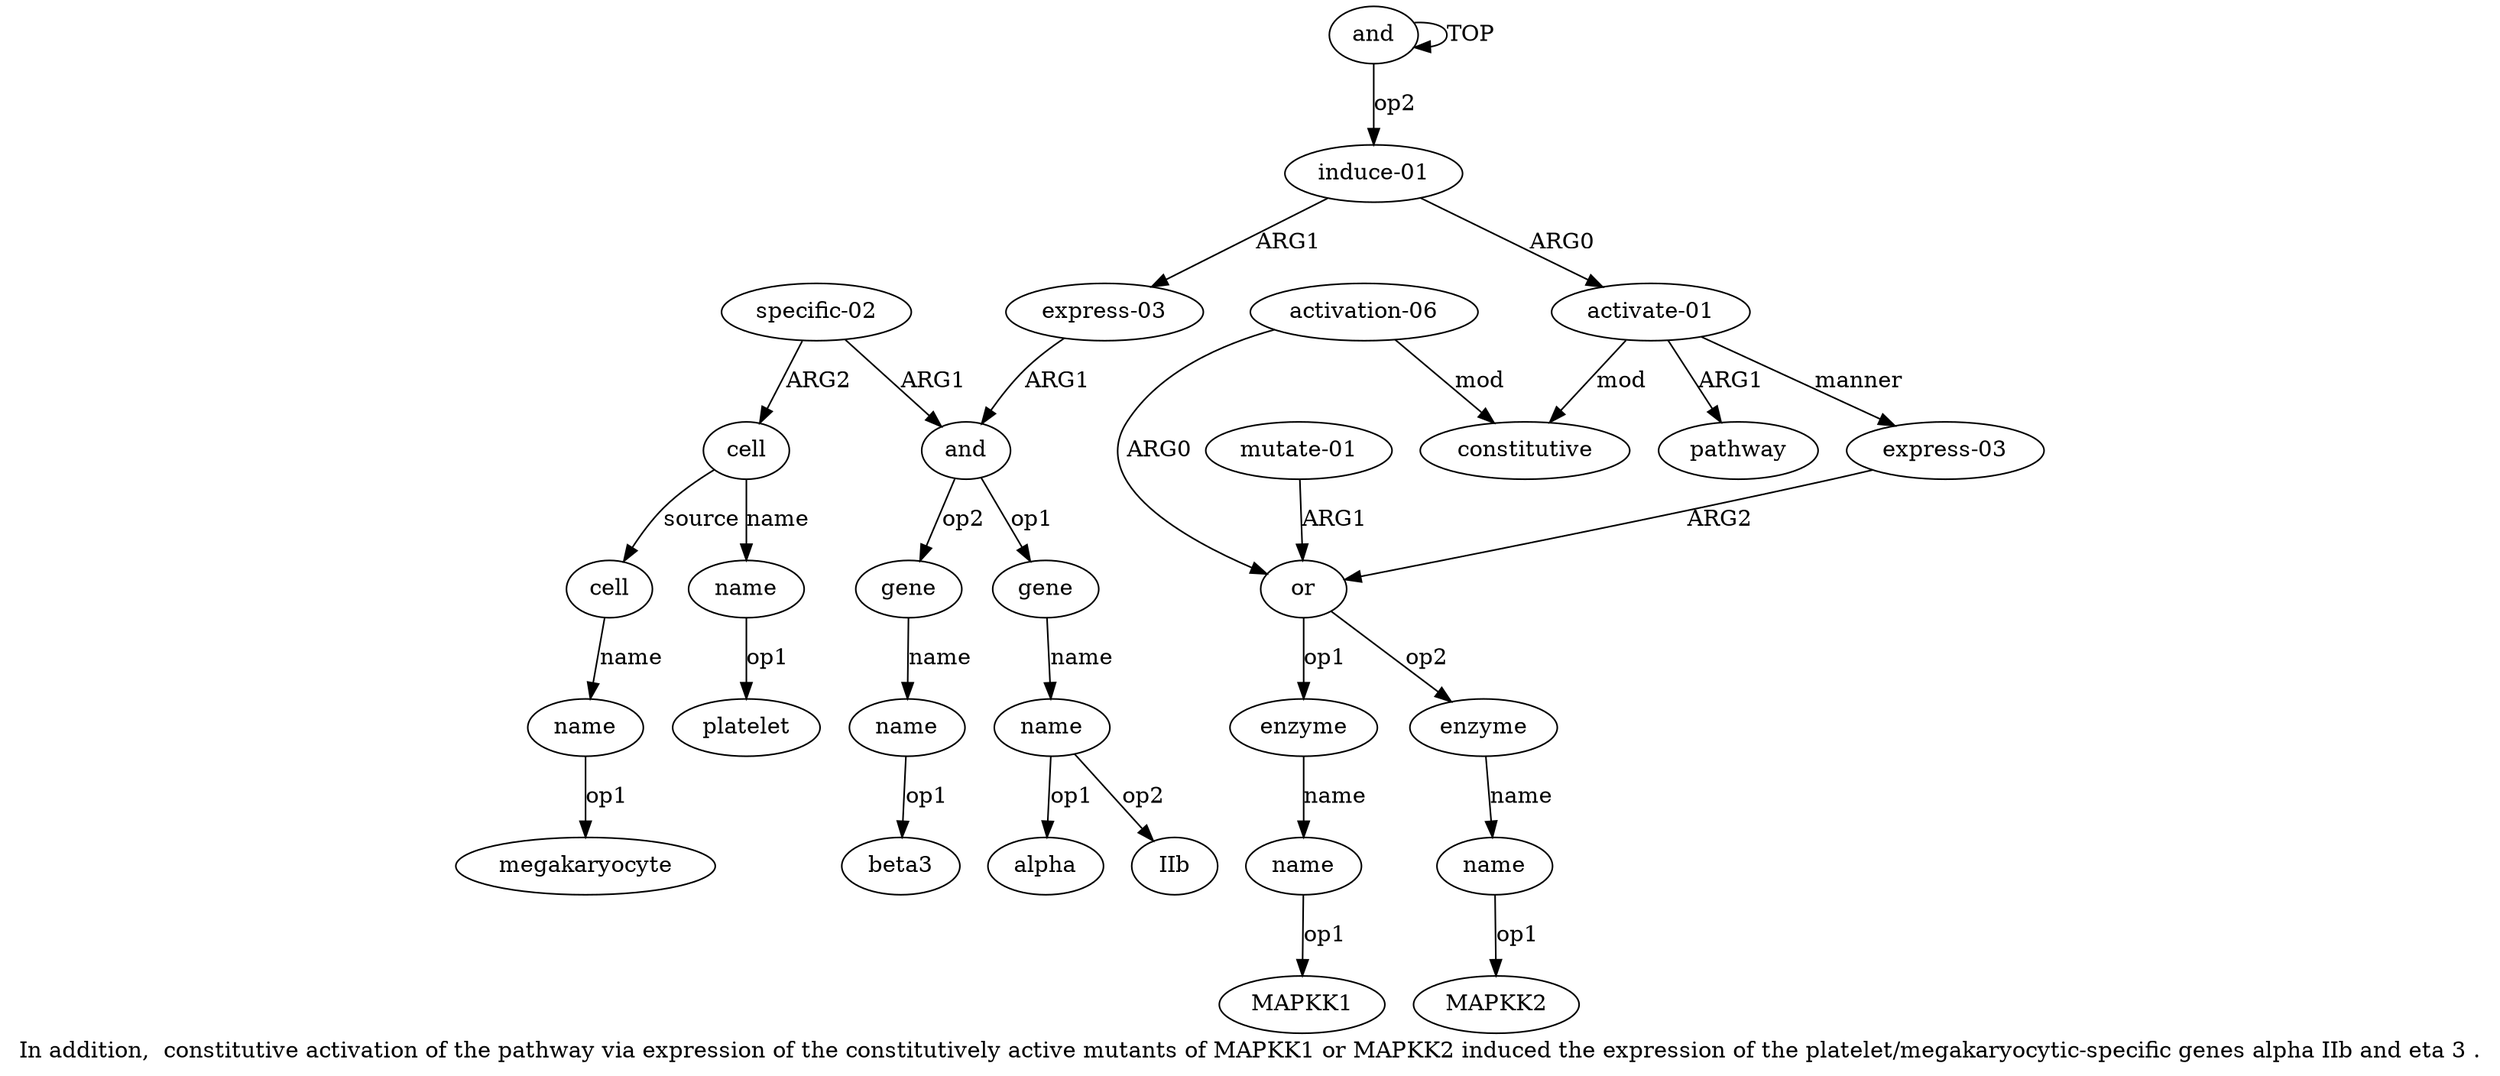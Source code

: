 digraph  {
	graph [label="In addition,  constitutive activation of the pathway via expression of the constitutively active mutants of MAPKK1 or MAPKK2 induced \
the expression of the platelet/megakaryocytic-specific genes alpha IIb and eta 3 ."];
	node [label="\N"];
	a20	 [color=black,
		gold_ind=20,
		gold_label=cell,
		label=cell,
		test_ind=20,
		test_label=cell];
	a21	 [color=black,
		gold_ind=21,
		gold_label=name,
		label=name,
		test_ind=21,
		test_label=name];
	a20 -> a21 [key=0,
	color=black,
	gold_label=name,
	label=name,
	test_label=name];
a22 [color=black,
	gold_ind=22,
	gold_label=cell,
	label=cell,
	test_ind=22,
	test_label=cell];
a20 -> a22 [key=0,
color=black,
gold_label=source,
label=source,
test_label=source];
"a21 platelet" [color=black,
gold_ind=-1,
gold_label=platelet,
label=platelet,
test_ind=-1,
test_label=platelet];
a21 -> "a21 platelet" [key=0,
color=black,
gold_label=op1,
label=op1,
test_label=op1];
a23 [color=black,
gold_ind=23,
gold_label=name,
label=name,
test_ind=23,
test_label=name];
a22 -> a23 [key=0,
color=black,
gold_label=name,
label=name,
test_label=name];
"a23 megakaryocyte" [color=black,
gold_ind=-1,
gold_label=megakaryocyte,
label=megakaryocyte,
test_ind=-1,
test_label=megakaryocyte];
a23 -> "a23 megakaryocyte" [key=0,
color=black,
gold_label=op1,
label=op1,
test_label=op1];
"a8 MAPKK1" [color=black,
gold_ind=-1,
gold_label=MAPKK1,
label=MAPKK1,
test_ind=-1,
test_label=MAPKK1];
"a10 MAPKK2" [color=black,
gold_ind=-1,
gold_label=MAPKK2,
label=MAPKK2,
test_ind=-1,
test_label=MAPKK2];
"a16 alpha" [color=black,
gold_ind=-1,
gold_label=alpha,
label=alpha,
test_ind=-1,
test_label=alpha];
a15 [color=black,
gold_ind=15,
gold_label=gene,
label=gene,
test_ind=15,
test_label=gene];
a16 [color=black,
gold_ind=16,
gold_label=name,
label=name,
test_ind=16,
test_label=name];
a15 -> a16 [key=0,
color=black,
gold_label=name,
label=name,
test_label=name];
a14 [color=black,
gold_ind=14,
gold_label=and,
label=and,
test_ind=14,
test_label=and];
a14 -> a15 [key=0,
color=black,
gold_label=op1,
label=op1,
test_label=op1];
a17 [color=black,
gold_ind=17,
gold_label=gene,
label=gene,
test_ind=17,
test_label=gene];
a14 -> a17 [key=0,
color=black,
gold_label=op2,
label=op2,
test_label=op2];
a18 [color=black,
gold_ind=18,
gold_label=name,
label=name,
test_ind=18,
test_label=name];
a17 -> a18 [key=0,
color=black,
gold_label=name,
label=name,
test_label=name];
a16 -> "a16 alpha" [key=0,
color=black,
gold_label=op1,
label=op1,
test_label=op1];
"a16 IIb" [color=black,
gold_ind=-1,
gold_label=IIb,
label=IIb,
test_ind=-1,
test_label=IIb];
a16 -> "a16 IIb" [key=0,
color=black,
gold_label=op2,
label=op2,
test_label=op2];
a11 [color=black,
gold_ind=11,
gold_label="mutate-01",
label="mutate-01",
test_ind=11,
test_label="mutate-01"];
a6 [color=black,
gold_ind=6,
gold_label=or,
label=or,
test_ind=6,
test_label=or];
a11 -> a6 [key=0,
color=black,
gold_label=ARG1,
label=ARG1,
test_label=ARG1];
a10 [color=black,
gold_ind=10,
gold_label=name,
label=name,
test_ind=10,
test_label=name];
a10 -> "a10 MAPKK2" [key=0,
color=black,
gold_label=op1,
label=op1,
test_label=op1];
a13 [color=black,
gold_ind=13,
gold_label="express-03",
label="express-03",
test_ind=13,
test_label="express-03"];
a13 -> a14 [key=0,
color=black,
gold_label=ARG1,
label=ARG1,
test_label=ARG1];
a12 [color=black,
gold_ind=12,
gold_label="activation-06",
label="activation-06",
test_ind=12,
test_label="activation-06"];
a4 [color=black,
gold_ind=4,
gold_label=constitutive,
label=constitutive,
test_ind=4,
test_label=constitutive];
a12 -> a4 [key=0,
color=black,
gold_label=mod,
label=mod,
test_label=mod];
a12 -> a6 [key=0,
color=black,
gold_label=ARG0,
label=ARG0,
test_label=ARG0];
a19 [color=black,
gold_ind=19,
gold_label="specific-02",
label="specific-02",
test_ind=19,
test_label="specific-02"];
a19 -> a20 [key=0,
color=black,
gold_label=ARG2,
label=ARG2,
test_label=ARG2];
a19 -> a14 [key=0,
color=black,
gold_label=ARG1,
label=ARG1,
test_label=ARG1];
"a18 beta3" [color=black,
gold_ind=-1,
gold_label=beta3,
label=beta3,
test_ind=-1,
test_label=beta3];
a18 -> "a18 beta3" [key=0,
color=black,
gold_label=op1,
label=op1,
test_label=op1];
a1 [color=black,
gold_ind=1,
gold_label="induce-01",
label="induce-01",
test_ind=1,
test_label="induce-01"];
a1 -> a13 [key=0,
color=black,
gold_label=ARG1,
label=ARG1,
test_label=ARG1];
a2 [color=black,
gold_ind=2,
gold_label="activate-01",
label="activate-01",
test_ind=2,
test_label="activate-01"];
a1 -> a2 [key=0,
color=black,
gold_label=ARG0,
label=ARG0,
test_label=ARG0];
a0 [color=black,
gold_ind=0,
gold_label=and,
label=and,
test_ind=0,
test_label=and];
a0 -> a1 [key=0,
color=black,
gold_label=op2,
label=op2,
test_label=op2];
a0 -> a0 [key=0,
color=black,
gold_label=TOP,
label=TOP,
test_label=TOP];
a3 [color=black,
gold_ind=3,
gold_label=pathway,
label=pathway,
test_ind=3,
test_label=pathway];
a2 -> a3 [key=0,
color=black,
gold_label=ARG1,
label=ARG1,
test_label=ARG1];
a5 [color=black,
gold_ind=5,
gold_label="express-03",
label="express-03",
test_ind=5,
test_label="express-03"];
a2 -> a5 [key=0,
color=black,
gold_label=manner,
label=manner,
test_label=manner];
a2 -> a4 [key=0,
color=black,
gold_label=mod,
label=mod,
test_label=mod];
a5 -> a6 [key=0,
color=black,
gold_label=ARG2,
label=ARG2,
test_label=ARG2];
a7 [color=black,
gold_ind=7,
gold_label=enzyme,
label=enzyme,
test_ind=7,
test_label=enzyme];
a8 [color=black,
gold_ind=8,
gold_label=name,
label=name,
test_ind=8,
test_label=name];
a7 -> a8 [key=0,
color=black,
gold_label=name,
label=name,
test_label=name];
a6 -> a7 [key=0,
color=black,
gold_label=op1,
label=op1,
test_label=op1];
a9 [color=black,
gold_ind=9,
gold_label=enzyme,
label=enzyme,
test_ind=9,
test_label=enzyme];
a6 -> a9 [key=0,
color=black,
gold_label=op2,
label=op2,
test_label=op2];
a9 -> a10 [key=0,
color=black,
gold_label=name,
label=name,
test_label=name];
a8 -> "a8 MAPKK1" [key=0,
color=black,
gold_label=op1,
label=op1,
test_label=op1];
}
